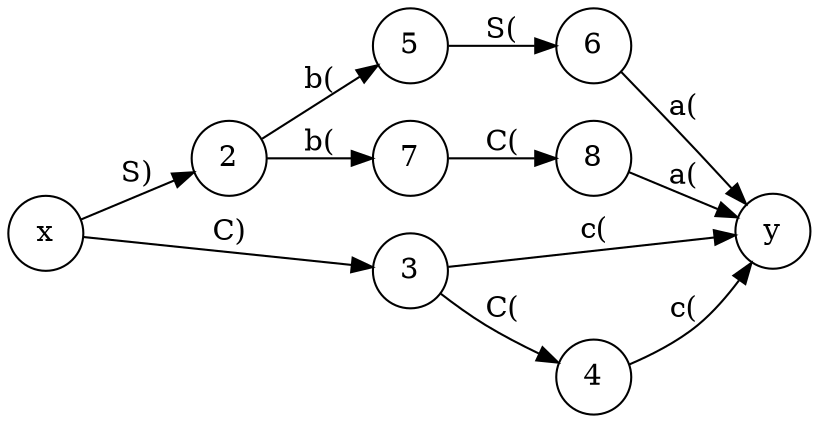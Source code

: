 digraph g 
{
rankdir = LR
node[shape=circle]
1[label="y"]
0[label="x"]
0 -> 2 [label = "S)"] 
0 -> 3 [label = "C)"]
3 -> 4 [label = "C("]
4 -> 1 [label = "c("]
3 -> 1 [label = "c("]
2 -> 5 [label = "b("]
5 -> 6 [label = "S("]
6 -> 1 [label = "a("]
2 -> 7 [label = "b("]
7 -> 8 [label = "C("]
8 -> 1 [label = "a("]
}